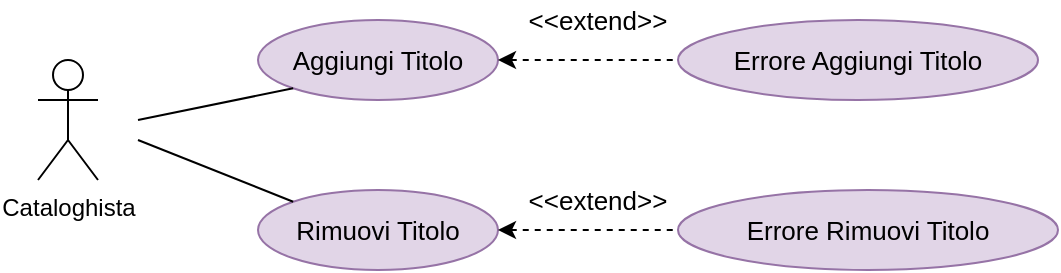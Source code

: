 <mxfile version="15.6.5"><diagram id="QUO6R3gK-zwHqKsvgLrp" name="Page-1"><mxGraphModel dx="878" dy="489" grid="1" gridSize="10" guides="1" tooltips="1" connect="1" arrows="1" fold="1" page="1" pageScale="1" pageWidth="827" pageHeight="1169" math="0" shadow="0"><root><mxCell id="0"/><mxCell id="1" parent="0"/><mxCell id="RX-2w2FUEraHW2GoJQwG-1" value="Cataloghista" style="shape=umlActor;verticalLabelPosition=bottom;verticalAlign=top;html=1;outlineConnect=0;" parent="1" vertex="1"><mxGeometry x="50" y="500" width="30" height="60" as="geometry"/></mxCell><mxCell id="RX-2w2FUEraHW2GoJQwG-4" value="&lt;font style=&quot;font-size: 13px&quot;&gt;Aggiungi Titolo&lt;/font&gt;" style="ellipse;whiteSpace=wrap;html=1;fillColor=#e1d5e7;strokeColor=#9673a6;fontColor=default;" parent="1" vertex="1"><mxGeometry x="160" y="480" width="120" height="40" as="geometry"/></mxCell><mxCell id="RX-2w2FUEraHW2GoJQwG-6" value="&lt;font style=&quot;font-size: 13px&quot;&gt;Rimuovi Titolo&lt;/font&gt;" style="ellipse;whiteSpace=wrap;html=1;fillColor=#e1d5e7;strokeColor=#9673a6;fontColor=default;" parent="1" vertex="1"><mxGeometry x="160" y="565" width="120" height="40" as="geometry"/></mxCell><mxCell id="RX-2w2FUEraHW2GoJQwG-8" value="&lt;font style=&quot;font-size: 13px&quot;&gt;Errore Aggiungi Titolo&lt;/font&gt;" style="ellipse;whiteSpace=wrap;html=1;fillColor=#e1d5e7;strokeColor=#9673a6;fontColor=default;" parent="1" vertex="1"><mxGeometry x="370" y="480" width="180" height="40" as="geometry"/></mxCell><mxCell id="RX-2w2FUEraHW2GoJQwG-9" value="&lt;font style=&quot;font-size: 13px&quot;&gt;Errore Rimuovi Titolo&lt;/font&gt;" style="ellipse;whiteSpace=wrap;html=1;fillColor=#e1d5e7;strokeColor=#9673a6;fontColor=default;" parent="1" vertex="1"><mxGeometry x="370" y="565" width="190" height="40" as="geometry"/></mxCell><mxCell id="RX-2w2FUEraHW2GoJQwG-14" value="" style="endArrow=none;dashed=1;html=1;rounded=0;fontSize=13;startArrow=classic;startFill=1;exitX=1;exitY=0.5;exitDx=0;exitDy=0;entryX=0;entryY=0.5;entryDx=0;entryDy=0;" parent="1" source="RX-2w2FUEraHW2GoJQwG-4" target="RX-2w2FUEraHW2GoJQwG-8" edge="1"><mxGeometry width="50" height="50" relative="1" as="geometry"><mxPoint x="430" y="550" as="sourcePoint"/><mxPoint x="480" y="500" as="targetPoint"/></mxGeometry></mxCell><mxCell id="RX-2w2FUEraHW2GoJQwG-16" value="" style="endArrow=none;dashed=1;html=1;rounded=0;fontSize=13;startArrow=classic;startFill=1;exitX=1;exitY=0.5;exitDx=0;exitDy=0;entryX=0;entryY=0.5;entryDx=0;entryDy=0;" parent="1" source="RX-2w2FUEraHW2GoJQwG-6" target="RX-2w2FUEraHW2GoJQwG-9" edge="1"><mxGeometry width="50" height="50" relative="1" as="geometry"><mxPoint x="290" y="530" as="sourcePoint"/><mxPoint x="400" y="530" as="targetPoint"/><Array as="points"/></mxGeometry></mxCell><mxCell id="RX-2w2FUEraHW2GoJQwG-17" value="&amp;lt;&amp;lt;extend&amp;gt;&amp;gt;" style="text;html=1;strokeColor=none;fillColor=none;align=center;verticalAlign=middle;whiteSpace=wrap;rounded=0;fontSize=13;fontColor=default;" parent="1" vertex="1"><mxGeometry x="310" y="470" width="40" height="20" as="geometry"/></mxCell><mxCell id="RX-2w2FUEraHW2GoJQwG-22" value="&amp;lt;&amp;lt;extend&amp;gt;&amp;gt;" style="text;html=1;strokeColor=none;fillColor=none;align=center;verticalAlign=middle;whiteSpace=wrap;rounded=0;fontSize=13;fontColor=default;" parent="1" vertex="1"><mxGeometry x="310" y="560" width="40" height="20" as="geometry"/></mxCell><mxCell id="RX-2w2FUEraHW2GoJQwG-23" value="" style="endArrow=none;html=1;rounded=0;fontSize=13;entryX=0;entryY=1;entryDx=0;entryDy=0;strokeColor=default;labelBackgroundColor=default;fontColor=default;" parent="1" target="RX-2w2FUEraHW2GoJQwG-4" edge="1"><mxGeometry width="50" height="50" relative="1" as="geometry"><mxPoint x="100" y="530" as="sourcePoint"/><mxPoint x="170" y="440" as="targetPoint"/></mxGeometry></mxCell><mxCell id="RX-2w2FUEraHW2GoJQwG-25" value="" style="endArrow=none;html=1;rounded=0;fontSize=13;exitX=0;exitY=0;exitDx=0;exitDy=0;strokeColor=default;labelBackgroundColor=default;fontColor=default;" parent="1" source="RX-2w2FUEraHW2GoJQwG-6" edge="1"><mxGeometry width="50" height="50" relative="1" as="geometry"><mxPoint x="150" y="610" as="sourcePoint"/><mxPoint x="100" y="540" as="targetPoint"/></mxGeometry></mxCell></root></mxGraphModel></diagram></mxfile>
